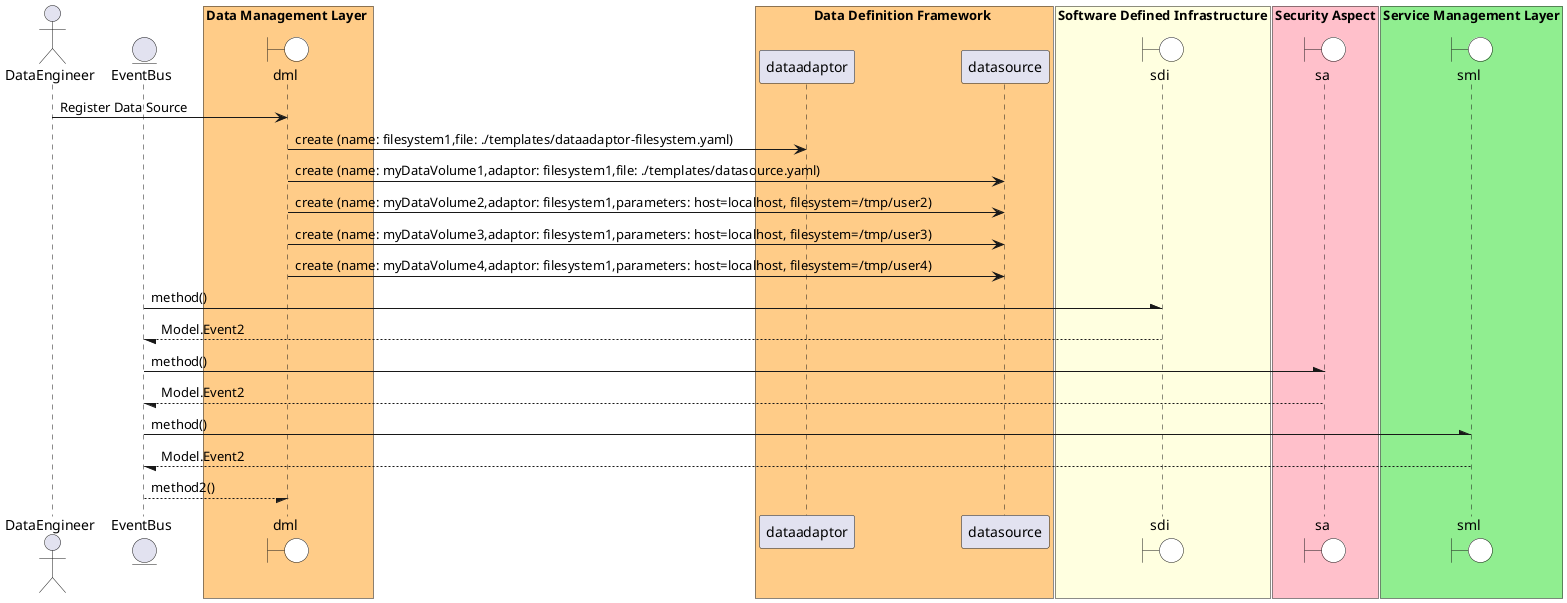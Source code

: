 @startuml

actor "DataEngineer"


entity EventBus

box Data Management Layer #ffcc88
    boundary dml #white
end box


box Data Definition Framework #ffcc88
            participant dataadaptor
            participant datasource
    end box


"DataEngineer" -> dml: Register Data Source

    dml -> "dataadaptor": create (name: filesystem1,file: ./templates/dataadaptor-filesystem.yaml)


    dml -> "datasource": create (name: myDataVolume1,adaptor: filesystem1,file: ./templates/datasource.yaml)


    dml -> "datasource": create (name: myDataVolume2,adaptor: filesystem1,parameters: host=localhost, filesystem=/tmp/user2)


    dml -> "datasource": create (name: myDataVolume3,adaptor: filesystem1,parameters: host=localhost, filesystem=/tmp/user3)


    dml -> "datasource": create (name: myDataVolume4,adaptor: filesystem1,parameters: host=localhost, filesystem=/tmp/user4)




box "Software Defined Infrastructure" #lightyellow
    boundary sdi #white
end box
EventBus -\ sdi: method()
sdi --/ EventBus: Model.Event2
box "Security Aspect" #pink
    boundary sa #white
end box
EventBus -\ sa: method()
sa --/ EventBus: Model.Event2
box "Service Management Layer" #lightgreen
    boundary sml #white
end box
EventBus -\ sml: method()
sml --/ EventBus: Model.Event2

EventBus --/ dml : method2()
@enduml
